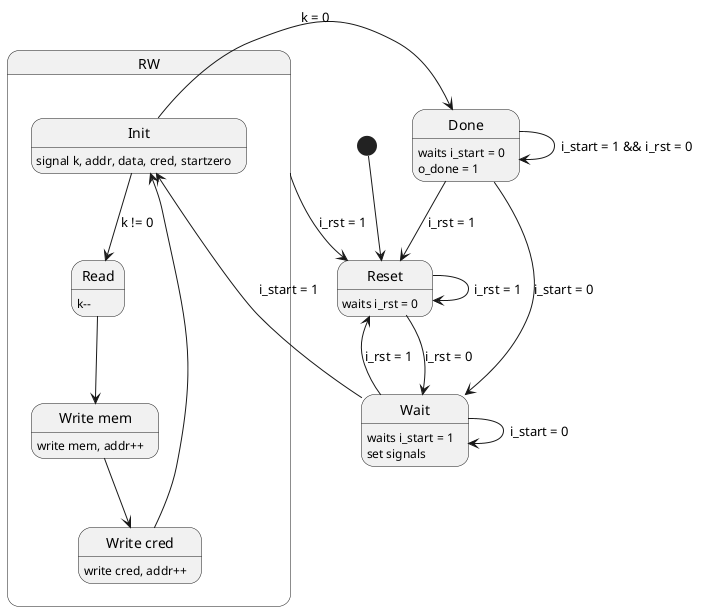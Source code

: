 @startuml FSM

State "Reset" as s0 : waits i_rst = 0
State "Wait" as s1 : waits i_start = 1
s1: set signals
State "Done" as s2 : waits i_start = 0
s2: o_done = 1
state RW {
    State "Init" as s3 : signal k, addr, data, cred, startzero
    State "Read" as s4 : k--
    State "Write mem" as s5 : write mem, addr++
    State "Write cred" as s6 : write cred, addr++
}

[*] --> s0
s0 --> s0 : i_rst = 1
s0 --> s1 : i_rst = 0
s1 --> s0 : i_rst = 1
s1 --> s1 : i_start = 0
s2 --> s0 : i_rst = 1
s2 --> s1 : i_start = 0
s2 --> s2 : i_start = 1 && i_rst = 0

s1 --> s3 : i_start = 1
s3 --> s2 : k = 0
s3 --> s4 : k != 0
s4 --> s5
s5 --> s6
s6 --> s3

RW --> s0 : i_rst = 1

@enduml